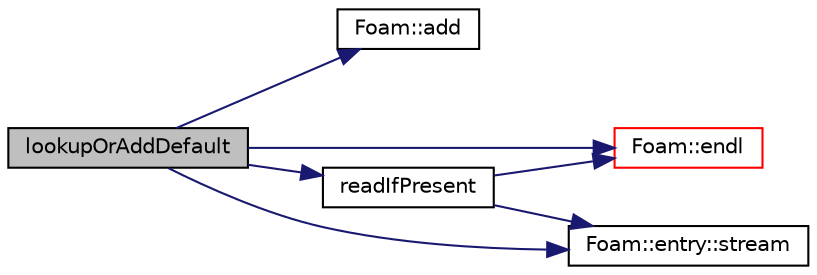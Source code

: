 digraph "lookupOrAddDefault"
{
  bgcolor="transparent";
  edge [fontname="Helvetica",fontsize="10",labelfontname="Helvetica",labelfontsize="10"];
  node [fontname="Helvetica",fontsize="10",shape=record];
  rankdir="LR";
  Node1 [label="lookupOrAddDefault",height=0.2,width=0.4,color="black", fillcolor="grey75", style="filled", fontcolor="black"];
  Node1 -> Node2 [color="midnightblue",fontsize="10",style="solid",fontname="Helvetica"];
  Node2 [label="Foam::add",height=0.2,width=0.4,color="black",URL="$a10936.html#a8d90b63d17d5d750735638b24d06454c"];
  Node1 -> Node3 [color="midnightblue",fontsize="10",style="solid",fontname="Helvetica"];
  Node3 [label="Foam::endl",height=0.2,width=0.4,color="red",URL="$a10936.html#a2db8fe02a0d3909e9351bb4275b23ce4",tooltip="Add newline and flush stream. "];
  Node1 -> Node4 [color="midnightblue",fontsize="10",style="solid",fontname="Helvetica"];
  Node4 [label="readIfPresent",height=0.2,width=0.4,color="black",URL="$a00532.html#ac3502a72e9d1a84f63c4919b78595cd4",tooltip="Find an entry if present, and assign to T. "];
  Node4 -> Node5 [color="midnightblue",fontsize="10",style="solid",fontname="Helvetica"];
  Node5 [label="Foam::entry::stream",height=0.2,width=0.4,color="black",URL="$a00671.html#ad20f888e6dd30f28244402cbea8e08eb",tooltip="Return token stream if this entry is a primitive entry. "];
  Node4 -> Node3 [color="midnightblue",fontsize="10",style="solid",fontname="Helvetica"];
  Node1 -> Node5 [color="midnightblue",fontsize="10",style="solid",fontname="Helvetica"];
}
